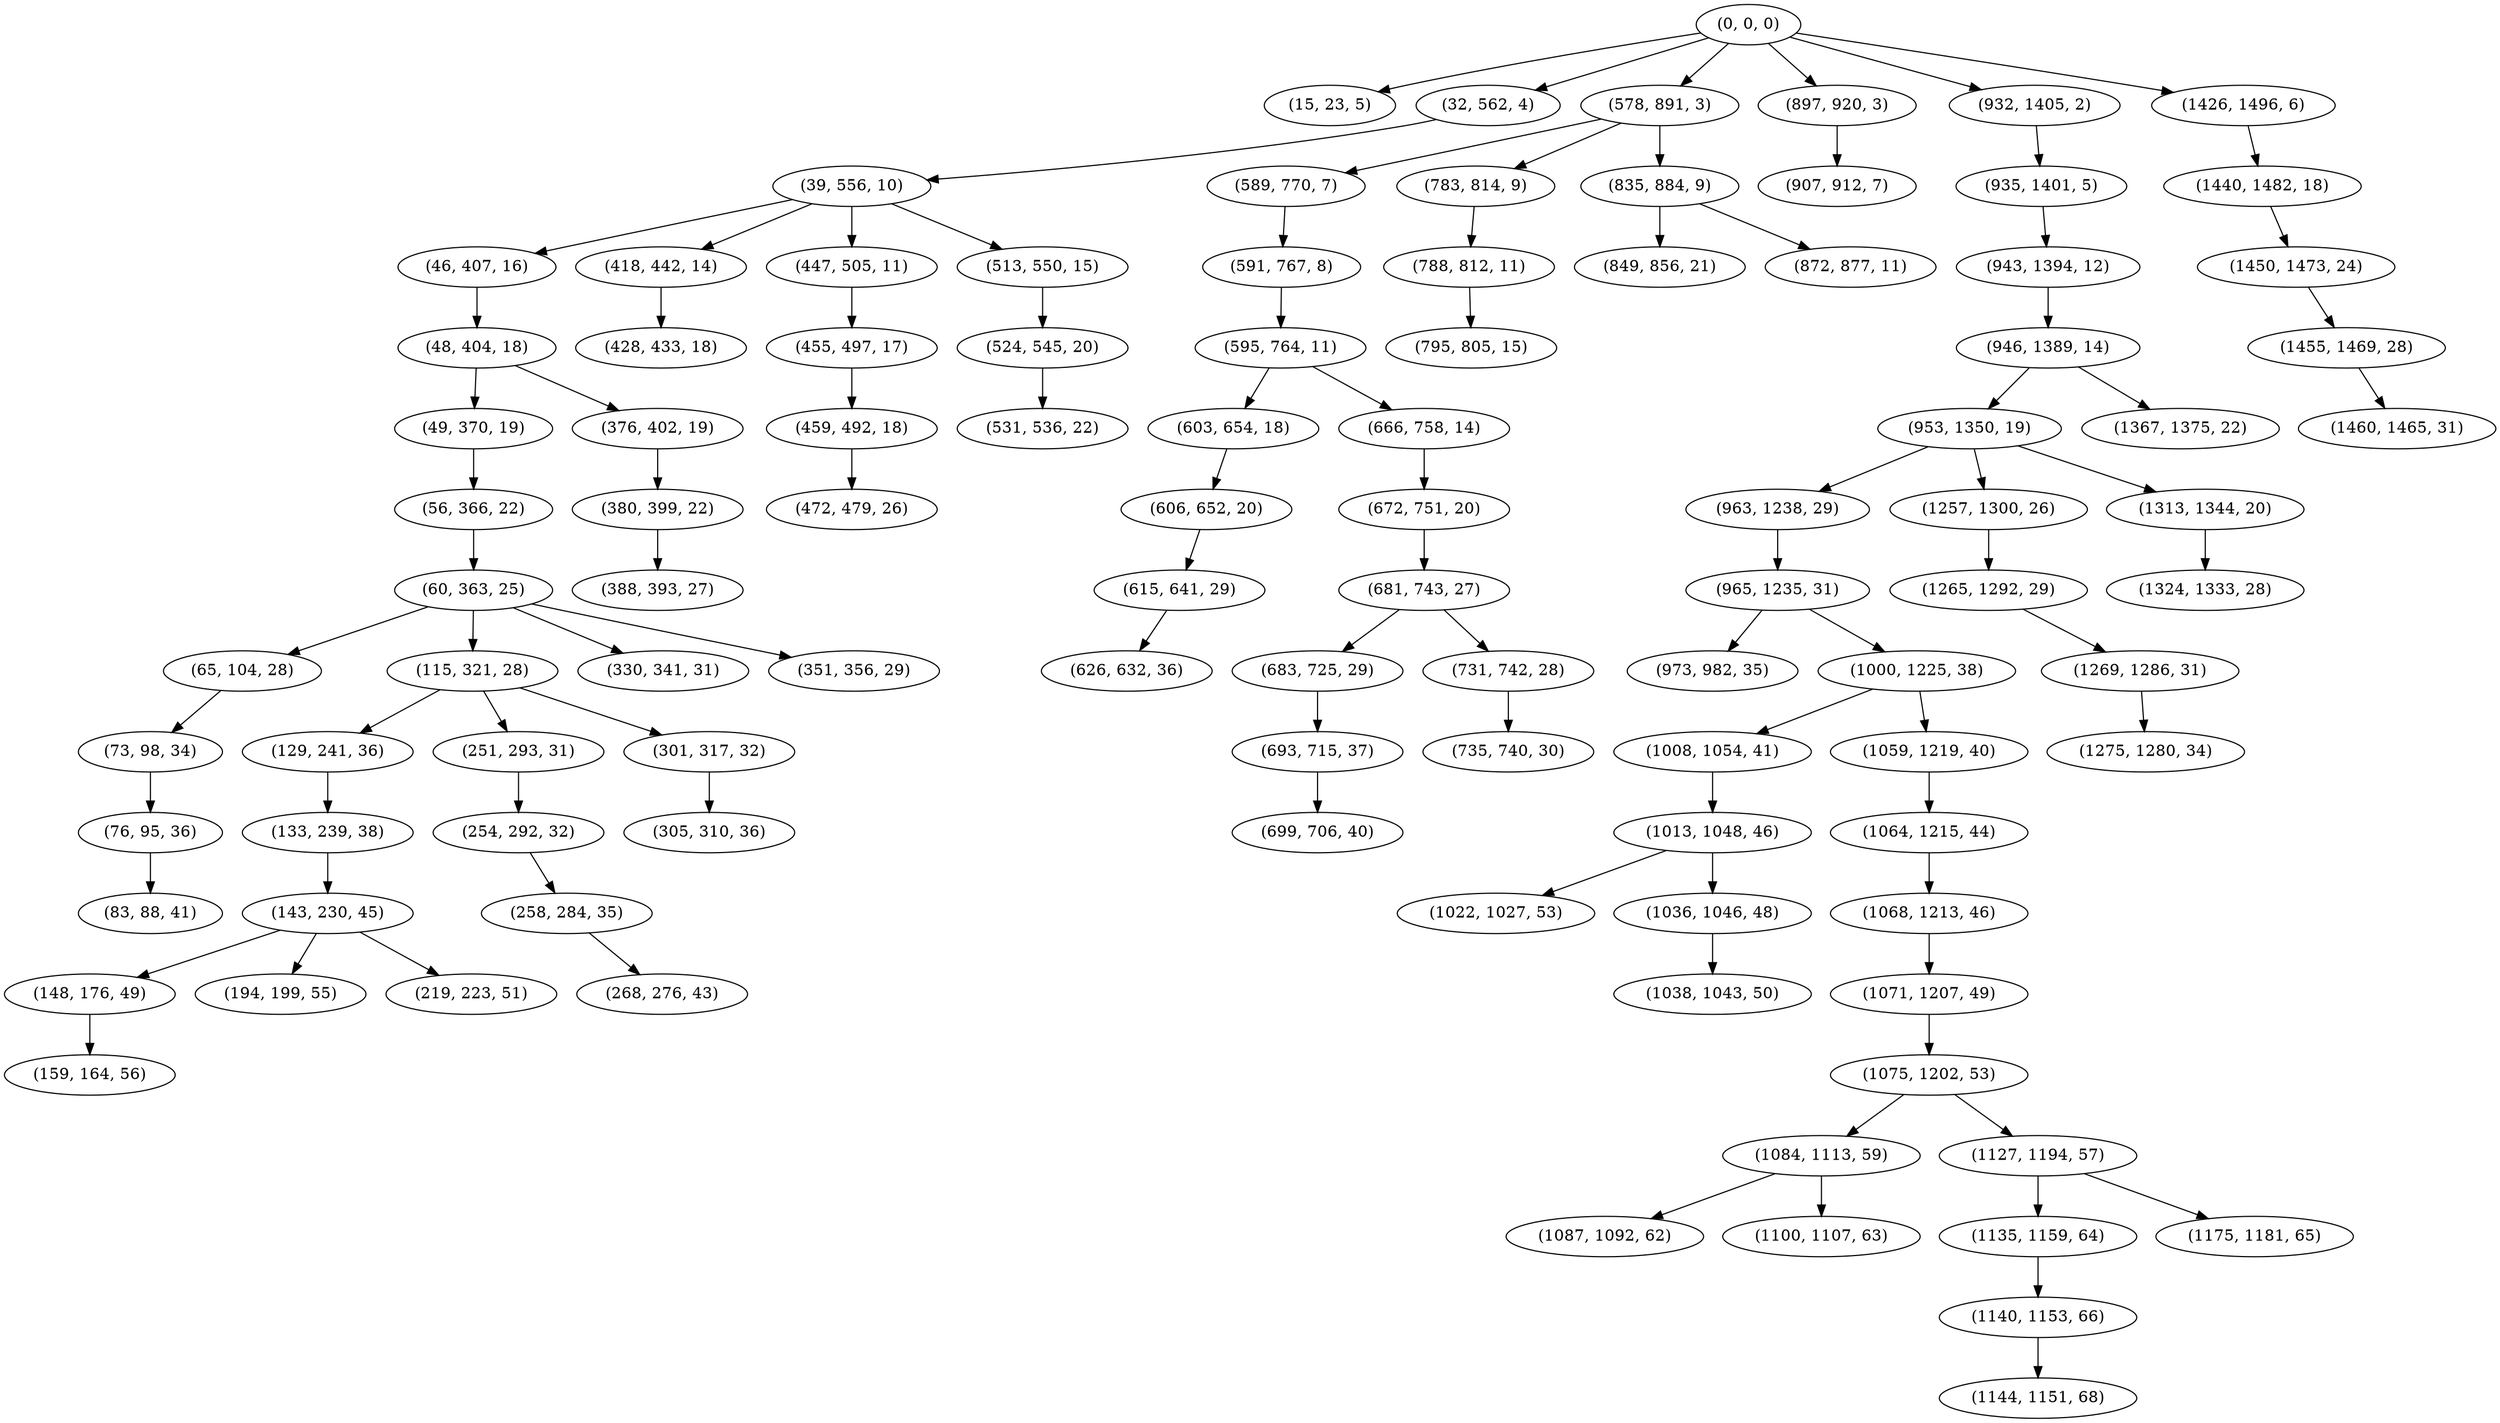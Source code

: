 digraph tree {
    "(0, 0, 0)";
    "(15, 23, 5)";
    "(32, 562, 4)";
    "(39, 556, 10)";
    "(46, 407, 16)";
    "(48, 404, 18)";
    "(49, 370, 19)";
    "(56, 366, 22)";
    "(60, 363, 25)";
    "(65, 104, 28)";
    "(73, 98, 34)";
    "(76, 95, 36)";
    "(83, 88, 41)";
    "(115, 321, 28)";
    "(129, 241, 36)";
    "(133, 239, 38)";
    "(143, 230, 45)";
    "(148, 176, 49)";
    "(159, 164, 56)";
    "(194, 199, 55)";
    "(219, 223, 51)";
    "(251, 293, 31)";
    "(254, 292, 32)";
    "(258, 284, 35)";
    "(268, 276, 43)";
    "(301, 317, 32)";
    "(305, 310, 36)";
    "(330, 341, 31)";
    "(351, 356, 29)";
    "(376, 402, 19)";
    "(380, 399, 22)";
    "(388, 393, 27)";
    "(418, 442, 14)";
    "(428, 433, 18)";
    "(447, 505, 11)";
    "(455, 497, 17)";
    "(459, 492, 18)";
    "(472, 479, 26)";
    "(513, 550, 15)";
    "(524, 545, 20)";
    "(531, 536, 22)";
    "(578, 891, 3)";
    "(589, 770, 7)";
    "(591, 767, 8)";
    "(595, 764, 11)";
    "(603, 654, 18)";
    "(606, 652, 20)";
    "(615, 641, 29)";
    "(626, 632, 36)";
    "(666, 758, 14)";
    "(672, 751, 20)";
    "(681, 743, 27)";
    "(683, 725, 29)";
    "(693, 715, 37)";
    "(699, 706, 40)";
    "(731, 742, 28)";
    "(735, 740, 30)";
    "(783, 814, 9)";
    "(788, 812, 11)";
    "(795, 805, 15)";
    "(835, 884, 9)";
    "(849, 856, 21)";
    "(872, 877, 11)";
    "(897, 920, 3)";
    "(907, 912, 7)";
    "(932, 1405, 2)";
    "(935, 1401, 5)";
    "(943, 1394, 12)";
    "(946, 1389, 14)";
    "(953, 1350, 19)";
    "(963, 1238, 29)";
    "(965, 1235, 31)";
    "(973, 982, 35)";
    "(1000, 1225, 38)";
    "(1008, 1054, 41)";
    "(1013, 1048, 46)";
    "(1022, 1027, 53)";
    "(1036, 1046, 48)";
    "(1038, 1043, 50)";
    "(1059, 1219, 40)";
    "(1064, 1215, 44)";
    "(1068, 1213, 46)";
    "(1071, 1207, 49)";
    "(1075, 1202, 53)";
    "(1084, 1113, 59)";
    "(1087, 1092, 62)";
    "(1100, 1107, 63)";
    "(1127, 1194, 57)";
    "(1135, 1159, 64)";
    "(1140, 1153, 66)";
    "(1144, 1151, 68)";
    "(1175, 1181, 65)";
    "(1257, 1300, 26)";
    "(1265, 1292, 29)";
    "(1269, 1286, 31)";
    "(1275, 1280, 34)";
    "(1313, 1344, 20)";
    "(1324, 1333, 28)";
    "(1367, 1375, 22)";
    "(1426, 1496, 6)";
    "(1440, 1482, 18)";
    "(1450, 1473, 24)";
    "(1455, 1469, 28)";
    "(1460, 1465, 31)";
    "(0, 0, 0)" -> "(15, 23, 5)";
    "(0, 0, 0)" -> "(32, 562, 4)";
    "(0, 0, 0)" -> "(578, 891, 3)";
    "(0, 0, 0)" -> "(897, 920, 3)";
    "(0, 0, 0)" -> "(932, 1405, 2)";
    "(0, 0, 0)" -> "(1426, 1496, 6)";
    "(32, 562, 4)" -> "(39, 556, 10)";
    "(39, 556, 10)" -> "(46, 407, 16)";
    "(39, 556, 10)" -> "(418, 442, 14)";
    "(39, 556, 10)" -> "(447, 505, 11)";
    "(39, 556, 10)" -> "(513, 550, 15)";
    "(46, 407, 16)" -> "(48, 404, 18)";
    "(48, 404, 18)" -> "(49, 370, 19)";
    "(48, 404, 18)" -> "(376, 402, 19)";
    "(49, 370, 19)" -> "(56, 366, 22)";
    "(56, 366, 22)" -> "(60, 363, 25)";
    "(60, 363, 25)" -> "(65, 104, 28)";
    "(60, 363, 25)" -> "(115, 321, 28)";
    "(60, 363, 25)" -> "(330, 341, 31)";
    "(60, 363, 25)" -> "(351, 356, 29)";
    "(65, 104, 28)" -> "(73, 98, 34)";
    "(73, 98, 34)" -> "(76, 95, 36)";
    "(76, 95, 36)" -> "(83, 88, 41)";
    "(115, 321, 28)" -> "(129, 241, 36)";
    "(115, 321, 28)" -> "(251, 293, 31)";
    "(115, 321, 28)" -> "(301, 317, 32)";
    "(129, 241, 36)" -> "(133, 239, 38)";
    "(133, 239, 38)" -> "(143, 230, 45)";
    "(143, 230, 45)" -> "(148, 176, 49)";
    "(143, 230, 45)" -> "(194, 199, 55)";
    "(143, 230, 45)" -> "(219, 223, 51)";
    "(148, 176, 49)" -> "(159, 164, 56)";
    "(251, 293, 31)" -> "(254, 292, 32)";
    "(254, 292, 32)" -> "(258, 284, 35)";
    "(258, 284, 35)" -> "(268, 276, 43)";
    "(301, 317, 32)" -> "(305, 310, 36)";
    "(376, 402, 19)" -> "(380, 399, 22)";
    "(380, 399, 22)" -> "(388, 393, 27)";
    "(418, 442, 14)" -> "(428, 433, 18)";
    "(447, 505, 11)" -> "(455, 497, 17)";
    "(455, 497, 17)" -> "(459, 492, 18)";
    "(459, 492, 18)" -> "(472, 479, 26)";
    "(513, 550, 15)" -> "(524, 545, 20)";
    "(524, 545, 20)" -> "(531, 536, 22)";
    "(578, 891, 3)" -> "(589, 770, 7)";
    "(578, 891, 3)" -> "(783, 814, 9)";
    "(578, 891, 3)" -> "(835, 884, 9)";
    "(589, 770, 7)" -> "(591, 767, 8)";
    "(591, 767, 8)" -> "(595, 764, 11)";
    "(595, 764, 11)" -> "(603, 654, 18)";
    "(595, 764, 11)" -> "(666, 758, 14)";
    "(603, 654, 18)" -> "(606, 652, 20)";
    "(606, 652, 20)" -> "(615, 641, 29)";
    "(615, 641, 29)" -> "(626, 632, 36)";
    "(666, 758, 14)" -> "(672, 751, 20)";
    "(672, 751, 20)" -> "(681, 743, 27)";
    "(681, 743, 27)" -> "(683, 725, 29)";
    "(681, 743, 27)" -> "(731, 742, 28)";
    "(683, 725, 29)" -> "(693, 715, 37)";
    "(693, 715, 37)" -> "(699, 706, 40)";
    "(731, 742, 28)" -> "(735, 740, 30)";
    "(783, 814, 9)" -> "(788, 812, 11)";
    "(788, 812, 11)" -> "(795, 805, 15)";
    "(835, 884, 9)" -> "(849, 856, 21)";
    "(835, 884, 9)" -> "(872, 877, 11)";
    "(897, 920, 3)" -> "(907, 912, 7)";
    "(932, 1405, 2)" -> "(935, 1401, 5)";
    "(935, 1401, 5)" -> "(943, 1394, 12)";
    "(943, 1394, 12)" -> "(946, 1389, 14)";
    "(946, 1389, 14)" -> "(953, 1350, 19)";
    "(946, 1389, 14)" -> "(1367, 1375, 22)";
    "(953, 1350, 19)" -> "(963, 1238, 29)";
    "(953, 1350, 19)" -> "(1257, 1300, 26)";
    "(953, 1350, 19)" -> "(1313, 1344, 20)";
    "(963, 1238, 29)" -> "(965, 1235, 31)";
    "(965, 1235, 31)" -> "(973, 982, 35)";
    "(965, 1235, 31)" -> "(1000, 1225, 38)";
    "(1000, 1225, 38)" -> "(1008, 1054, 41)";
    "(1000, 1225, 38)" -> "(1059, 1219, 40)";
    "(1008, 1054, 41)" -> "(1013, 1048, 46)";
    "(1013, 1048, 46)" -> "(1022, 1027, 53)";
    "(1013, 1048, 46)" -> "(1036, 1046, 48)";
    "(1036, 1046, 48)" -> "(1038, 1043, 50)";
    "(1059, 1219, 40)" -> "(1064, 1215, 44)";
    "(1064, 1215, 44)" -> "(1068, 1213, 46)";
    "(1068, 1213, 46)" -> "(1071, 1207, 49)";
    "(1071, 1207, 49)" -> "(1075, 1202, 53)";
    "(1075, 1202, 53)" -> "(1084, 1113, 59)";
    "(1075, 1202, 53)" -> "(1127, 1194, 57)";
    "(1084, 1113, 59)" -> "(1087, 1092, 62)";
    "(1084, 1113, 59)" -> "(1100, 1107, 63)";
    "(1127, 1194, 57)" -> "(1135, 1159, 64)";
    "(1127, 1194, 57)" -> "(1175, 1181, 65)";
    "(1135, 1159, 64)" -> "(1140, 1153, 66)";
    "(1140, 1153, 66)" -> "(1144, 1151, 68)";
    "(1257, 1300, 26)" -> "(1265, 1292, 29)";
    "(1265, 1292, 29)" -> "(1269, 1286, 31)";
    "(1269, 1286, 31)" -> "(1275, 1280, 34)";
    "(1313, 1344, 20)" -> "(1324, 1333, 28)";
    "(1426, 1496, 6)" -> "(1440, 1482, 18)";
    "(1440, 1482, 18)" -> "(1450, 1473, 24)";
    "(1450, 1473, 24)" -> "(1455, 1469, 28)";
    "(1455, 1469, 28)" -> "(1460, 1465, 31)";
}
